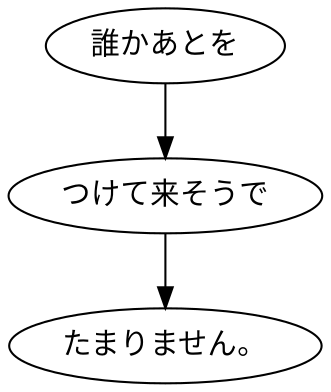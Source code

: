 digraph graph8016 {
	node0 [label="誰かあとを"];
	node1 [label="つけて来そうで"];
	node2 [label="たまりません。"];
	node0 -> node1;
	node1 -> node2;
}
